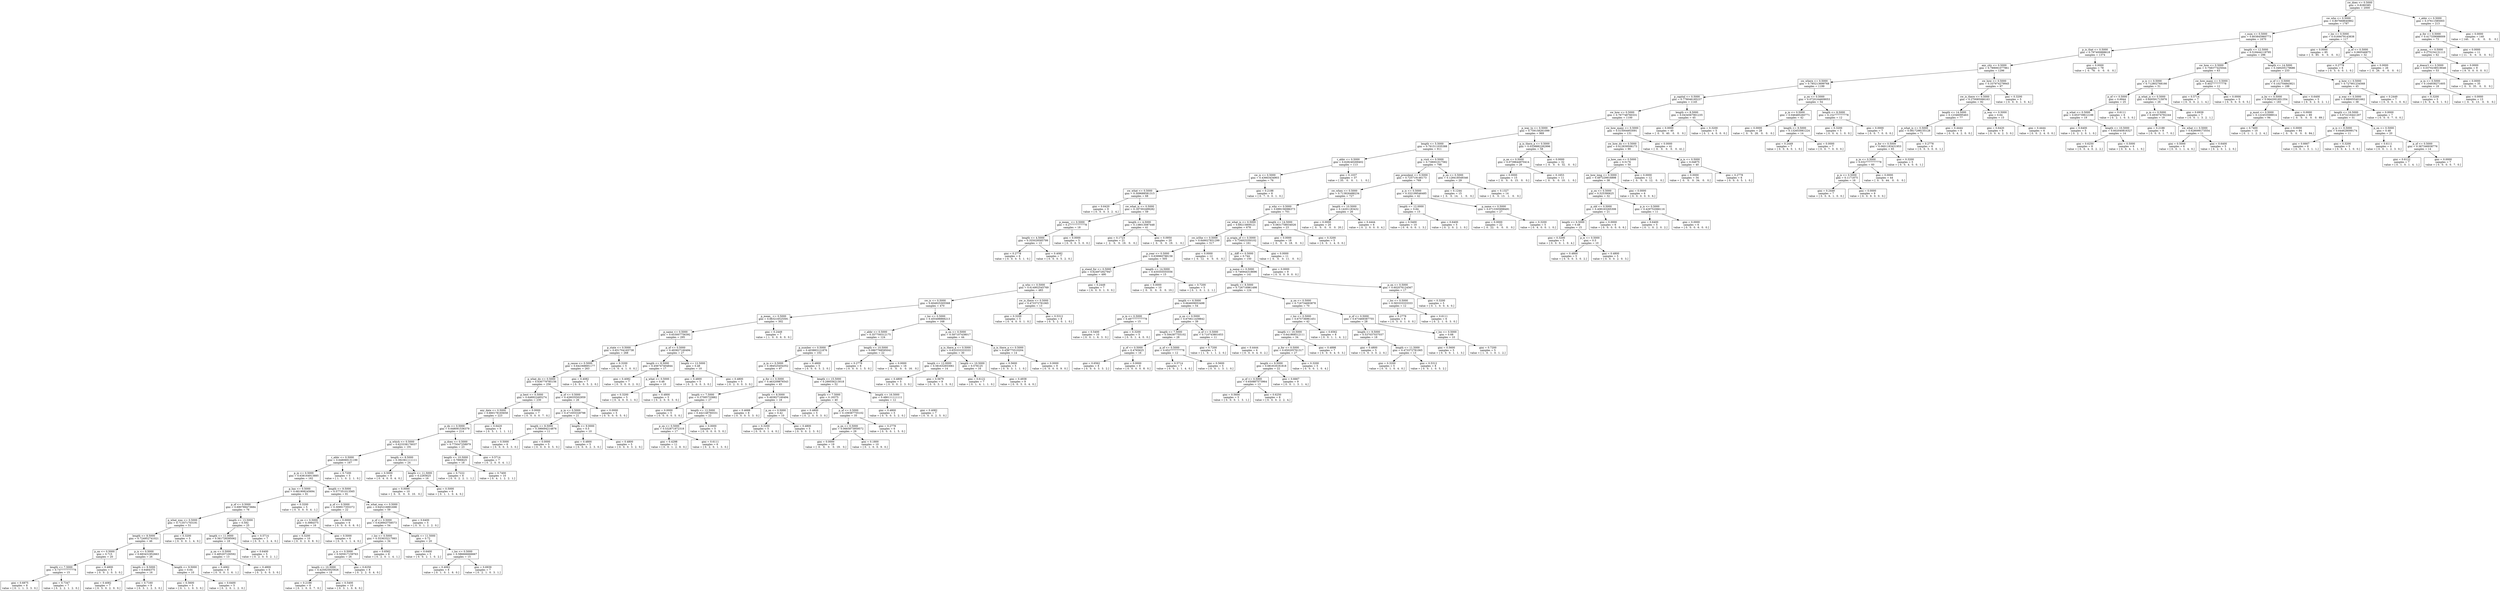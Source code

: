 digraph Tree {
0 [label="sw_does <= 0.5000\ngini = 0.8280385\nsamples = 2000", shape="box"] ;
1 [label="sw_who <= 0.5000\ngini = 0.807668640862\nsamples = 1787", shape="box"] ;
0 -> 1 ;
2 [label="r_num <= 0.5000\ngini = 0.803845960773\nsamples = 1670", shape="box"] ;
1 -> 2 ;
3 [label="p_is_that <= 0.5000\ngini = 0.797400888618\nsamples = 1374", shape="box"] ;
2 -> 3 ;
4 [label="any_city <= 0.5000\ngini = 0.789091077961\nsamples = 1296", shape="box"] ;
3 -> 4 ;
5 [label="sw_where <= 0.5000\ngini = 0.785213699768\nsamples = 1199", shape="box"] ;
4 -> 5 ;
6 [label="p_capital <= 0.5000\ngini = 0.778046185237\nsamples = 1145", shape="box"] ;
5 -> 6 ;
7 [label="sw_how <= 0.5000\ngini = 0.767748760331\nsamples = 1100", shape="box"] ;
6 -> 7 ;
8 [label="p_way_to <= 0.5000\ngini = 0.759158261099\nsamples = 969", shape="box"] ;
7 -> 8 ;
9 [label="length <= 5.5000\ngini = 0.761511035388\nsamples = 911", shape="box"] ;
8 -> 9 ;
10 [label="r_abbr <= 0.5000\ngini = 0.628240269402\nsamples = 113", shape="box"] ;
9 -> 10 ;
11 [label="sw_is <= 0.5000\ngini = 0.43663434903\nsamples = 76", shape="box"] ;
10 -> 11 ;
12 [label="sw_what <= 0.5000\ngini = 0.309688581315\nsamples = 68", shape="box"] ;
11 -> 12 ;
13 [label="gini = 0.6420\nsamples = 9\nvalue = [ 0.  0.  0.  3.  2.  4.]", shape="box"] ;
12 -> 13 ;
14 [label="sw_what_is <= 0.5000\ngini = 0.187302499282\nsamples = 59", shape="box"] ;
12 -> 14 ;
15 [label="p_mean_ <= 0.5000\ngini = 0.277777777778\nsamples = 18", shape="box"] ;
14 -> 15 ;
16 [label="length <= 4.5000\ngini = 0.355029585799\nsamples = 13", shape="box"] ;
15 -> 16 ;
17 [label="gini = 0.2778\nsamples = 6\nvalue = [ 0.  0.  0.  5.  1.  0.]", shape="box"] ;
16 -> 17 ;
18 [label="gini = 0.4082\nsamples = 7\nvalue = [ 0.  0.  0.  5.  2.  0.]", shape="box"] ;
16 -> 18 ;
19 [label="gini = 0.0000\nsamples = 5\nvalue = [ 0.  0.  0.  5.  0.  0.]", shape="box"] ;
15 -> 19 ;
20 [label="length <= 4.5000\ngini = 0.138013087448\nsamples = 41", shape="box"] ;
14 -> 20 ;
21 [label="gini = 0.1723\nsamples = 21\nvalue = [  2.   0.   0.  19.   0.   0.]", shape="box"] ;
20 -> 21 ;
22 [label="gini = 0.0950\nsamples = 20\nvalue = [  0.   0.   0.  19.   1.   0.]", shape="box"] ;
20 -> 22 ;
23 [label="gini = 0.2188\nsamples = 8\nvalue = [ 0.  7.  0.  0.  1.  0.]", shape="box"] ;
11 -> 23 ;
24 [label="gini = 0.1037\nsamples = 37\nvalue = [ 35.   0.   0.   1.   1.   0.]", shape="box"] ;
10 -> 24 ;
25 [label="p_visit <= 0.5000\ngini = 0.738001017582\nsamples = 798", shape="box"] ;
9 -> 25 ;
26 [label="any_president <= 0.5000\ngini = 0.725719146173\nsamples = 769", shape="box"] ;
25 -> 26 ;
27 [label="sw_when <= 0.5000\ngini = 0.713826488234\nsamples = 727", shape="box"] ;
26 -> 27 ;
28 [label="p_why <= 0.5000\ngini = 0.699156086373\nsamples = 701", shape="box"] ;
27 -> 28 ;
29 [label="sw_what_is <= 0.5000\ngini = 0.69215809121\nsamples = 678", shape="box"] ;
28 -> 29 ;
30 [label="sw_isShe <= 0.5000\ngini = 0.649027831299\nsamples = 517", shape="box"] ;
29 -> 30 ;
31 [label="p_year <= 0.5000\ngini = 0.639960788158\nsamples = 505", shape="box"] ;
30 -> 31 ;
32 [label="p_stand_for <= 0.5000\ngini = 0.624972927947\nsamples = 490", shape="box"] ;
31 -> 32 ;
33 [label="p_who <= 0.5000\ngini = 0.614902545769\nsamples = 483", shape="box"] ;
32 -> 33 ;
34 [label="sw_is <= 0.5000\ngini = 0.604925305568\nsamples = 470", shape="box"] ;
33 -> 34 ;
35 [label="p_mean_ <= 0.5000\ngini = 0.663216525591\nsamples = 302", shape="box"] ;
34 -> 35 ;
36 [label="p_name <= 0.5000\ngini = 0.653007756392\nsamples = 295", shape="box"] ;
35 -> 36 ;
37 [label="p_state <= 0.5000\ngini = 0.651704165738\nsamples = 268", shape="box"] ;
36 -> 37 ;
38 [label="p_cause <= 0.5000\ngini = 0.642368691177\nsamples = 263", shape="box"] ;
37 -> 38 ;
39 [label="p_what_do <= 0.5000\ngini = 0.636779785156\nsamples = 256", shape="box"] ;
38 -> 39 ;
40 [label="p_best <= 0.5000\ngini = 0.648922495274\nsamples = 230", shape="box"] ;
39 -> 40 ;
41 [label="any_date <= 0.5000\ngini = 0.660178165658\nsamples = 223", shape="box"] ;
40 -> 41 ;
42 [label="p_do <= 0.5000\ngini = 0.648091536379\nsamples = 214", shape="box"] ;
41 -> 42 ;
43 [label="p_which <= 0.5000\ngini = 0.623338176037\nsamples = 191", shape="box"] ;
42 -> 43 ;
44 [label="r_abbr <= 0.5000\ngini = 0.648069131199\nsamples = 167", shape="box"] ;
43 -> 44 ;
45 [label="p_in <= 0.5000\ngini = 0.638164913885\nsamples = 162", shape="box"] ;
44 -> 45 ;
46 [label="p_has <= 0.5000\ngini = 0.681908245694\nsamples = 81", shape="box"] ;
45 -> 46 ;
47 [label="p_of <= 0.5000\ngini = 0.690789473684\nsamples = 76", shape="box"] ;
46 -> 47 ;
48 [label="p_what_was <= 0.5000\ngini = 0.713571703191\nsamples = 51", shape="box"] ;
47 -> 48 ;
49 [label="length <= 8.5000\ngini = 0.724952741021\nsamples = 46", shape="box"] ;
48 -> 49 ;
50 [label="p_on <= 0.5000\ngini = 0.715\nsamples = 20", shape="box"] ;
49 -> 50 ;
51 [label="length <= 7.5000\ngini = 0.737777777778\nsamples = 15", shape="box"] ;
50 -> 51 ;
52 [label="gini = 0.6875\nsamples = 8\nvalue = [ 0.  1.  1.  3.  3.  0.]", shape="box"] ;
51 -> 52 ;
53 [label="gini = 0.7347\nsamples = 7\nvalue = [ 0.  2.  2.  1.  2.  0.]", shape="box"] ;
51 -> 53 ;
54 [label="gini = 0.4800\nsamples = 5\nvalue = [ 0.  0.  2.  0.  3.  0.]", shape="box"] ;
50 -> 54 ;
55 [label="p_is <= 0.5000\ngini = 0.683431952663\nsamples = 26", shape="box"] ;
49 -> 55 ;
56 [label="length <= 9.5000\ngini = 0.6484375\nsamples = 16", shape="box"] ;
55 -> 56 ;
57 [label="gini = 0.4082\nsamples = 7\nvalue = [ 0.  5.  0.  2.  0.  0.]", shape="box"] ;
56 -> 57 ;
58 [label="gini = 0.7160\nsamples = 9\nvalue = [ 0.  3.  1.  2.  3.  0.]", shape="box"] ;
56 -> 58 ;
59 [label="length <= 9.5000\ngini = 0.64\nsamples = 10", shape="box"] ;
55 -> 59 ;
60 [label="gini = 0.5600\nsamples = 5\nvalue = [ 0.  1.  1.  0.  3.  0.]", shape="box"] ;
59 -> 60 ;
61 [label="gini = 0.6400\nsamples = 5\nvalue = [ 0.  2.  0.  1.  2.  0.]", shape="box"] ;
59 -> 61 ;
62 [label="gini = 0.3200\nsamples = 5\nvalue = [ 0.  0.  0.  1.  4.  0.]", shape="box"] ;
48 -> 62 ;
63 [label="length <= 13.5000\ngini = 0.592\nsamples = 25", shape="box"] ;
47 -> 63 ;
64 [label="length <= 11.0000\ngini = 0.561728395062\nsamples = 18", shape="box"] ;
63 -> 64 ;
65 [label="p_on <= 0.5000\ngini = 0.485207100592\nsamples = 13", shape="box"] ;
64 -> 65 ;
66 [label="gini = 0.4062\nsamples = 8\nvalue = [ 0.  0.  0.  1.  6.  1.]", shape="box"] ;
65 -> 66 ;
67 [label="gini = 0.4800\nsamples = 5\nvalue = [ 0.  2.  0.  0.  3.  0.]", shape="box"] ;
65 -> 67 ;
68 [label="gini = 0.6400\nsamples = 5\nvalue = [ 0.  2.  0.  0.  2.  1.]", shape="box"] ;
64 -> 68 ;
69 [label="gini = 0.5714\nsamples = 7\nvalue = [ 0.  0.  1.  2.  4.  0.]", shape="box"] ;
63 -> 69 ;
70 [label="gini = 0.3200\nsamples = 5\nvalue = [ 0.  0.  0.  0.  4.  1.]", shape="box"] ;
46 -> 70 ;
71 [label="length <= 9.5000\ngini = 0.577351013565\nsamples = 81", shape="box"] ;
45 -> 71 ;
72 [label="p_of <= 0.5000\ngini = 0.309917355372\nsamples = 22", shape="box"] ;
71 -> 72 ;
73 [label="p_on <= 0.5000\ngini = 0.3984375\nsamples = 16", shape="box"] ;
72 -> 73 ;
74 [label="gini = 0.3200\nsamples = 10\nvalue = [ 0.  0.  2.  0.  8.  0.]", shape="box"] ;
73 -> 74 ;
75 [label="gini = 0.5000\nsamples = 6\nvalue = [ 0.  0.  1.  1.  4.  0.]", shape="box"] ;
73 -> 75 ;
76 [label="gini = 0.0000\nsamples = 6\nvalue = [ 0.  0.  0.  0.  6.  0.]", shape="box"] ;
72 -> 76 ;
77 [label="sw_what_was <= 0.5000\ngini = 0.645216891698\nsamples = 59", shape="box"] ;
71 -> 77 ;
78 [label="p_of <= 0.5000\ngini = 0.628943758573\nsamples = 54", shape="box"] ;
77 -> 78 ;
79 [label="r_loc <= 0.5000\ngini = 0.553633217993\nsamples = 34", shape="box"] ;
78 -> 79 ;
80 [label="p_is <= 0.5000\ngini = 0.505917159763\nsamples = 26", shape="box"] ;
79 -> 80 ;
81 [label="length <= 10.5000\ngini = 0.425925925926\nsamples = 18", shape="box"] ;
80 -> 81 ;
82 [label="gini = 0.2188\nsamples = 8\nvalue = [ 0.  1.  0.  0.  7.  0.]", shape="box"] ;
81 -> 82 ;
83 [label="gini = 0.5400\nsamples = 10\nvalue = [ 0.  3.  1.  0.  6.  0.]", shape="box"] ;
81 -> 83 ;
84 [label="gini = 0.6250\nsamples = 8\nvalue = [ 0.  2.  2.  0.  4.  0.]", shape="box"] ;
80 -> 84 ;
85 [label="gini = 0.6562\nsamples = 8\nvalue = [ 0.  2.  0.  1.  4.  1.]", shape="box"] ;
79 -> 85 ;
86 [label="length <= 11.5000\ngini = 0.72\nsamples = 20", shape="box"] ;
78 -> 86 ;
87 [label="gini = 0.6400\nsamples = 5\nvalue = [ 0.  0.  2.  1.  0.  2.]", shape="box"] ;
86 -> 87 ;
88 [label="r_loc <= 0.5000\ngini = 0.586666666667\nsamples = 15", shape="box"] ;
86 -> 88 ;
89 [label="gini = 0.4062\nsamples = 8\nvalue = [ 0.  1.  0.  1.  6.  0.]", shape="box"] ;
88 -> 89 ;
90 [label="gini = 0.6939\nsamples = 7\nvalue = [ 0.  2.  1.  0.  3.  1.]", shape="box"] ;
88 -> 90 ;
91 [label="gini = 0.6400\nsamples = 5\nvalue = [ 0.  0.  1.  2.  2.  0.]", shape="box"] ;
77 -> 91 ;
92 [label="gini = 0.7200\nsamples = 5\nvalue = [ 1.  1.  0.  2.  1.  0.]", shape="box"] ;
44 -> 92 ;
93 [label="length <= 8.5000\ngini = 0.392361111111\nsamples = 24", shape="box"] ;
43 -> 93 ;
94 [label="gini = 0.5000\nsamples = 8\nvalue = [ 0.  4.  0.  0.  4.  0.]", shape="box"] ;
93 -> 94 ;
95 [label="length <= 11.5000\ngini = 0.2265625\nsamples = 16", shape="box"] ;
93 -> 95 ;
96 [label="gini = 0.0000\nsamples = 10\nvalue = [  0.   0.   0.   0.  10.   0.]", shape="box"] ;
95 -> 96 ;
97 [label="gini = 0.5000\nsamples = 6\nvalue = [ 0.  1.  1.  0.  4.  0.]", shape="box"] ;
95 -> 97 ;
98 [label="p_does <= 0.5000\ngini = 0.775047258979\nsamples = 23", shape="box"] ;
42 -> 98 ;
99 [label="length <= 10.5000\ngini = 0.7890625\nsamples = 16", shape="box"] ;
98 -> 99 ;
100 [label="gini = 0.7222\nsamples = 6\nvalue = [ 0.  0.  2.  2.  1.  1.]", shape="box"] ;
99 -> 100 ;
101 [label="gini = 0.7400\nsamples = 10\nvalue = [ 0.  4.  1.  2.  2.  1.]", shape="box"] ;
99 -> 101 ;
102 [label="gini = 0.5714\nsamples = 7\nvalue = [ 0.  2.  0.  0.  4.  1.]", shape="box"] ;
98 -> 102 ;
103 [label="gini = 0.6420\nsamples = 9\nvalue = [ 0.  5.  1.  1.  1.  1.]", shape="box"] ;
41 -> 103 ;
104 [label="gini = 0.0000\nsamples = 7\nvalue = [ 0.  0.  0.  0.  7.  0.]", shape="box"] ;
40 -> 104 ;
105 [label="p_of <= 0.5000\ngini = 0.426035502959\nsamples = 26", shape="box"] ;
39 -> 105 ;
106 [label="p_in <= 0.5000\ngini = 0.471655328798\nsamples = 21", shape="box"] ;
105 -> 106 ;
107 [label="length <= 8.5000\ngini = 0.396694214876\nsamples = 11", shape="box"] ;
106 -> 107 ;
108 [label="gini = 0.5000\nsamples = 6\nvalue = [ 0.  0.  0.  3.  3.  0.]", shape="box"] ;
107 -> 108 ;
109 [label="gini = 0.0000\nsamples = 5\nvalue = [ 0.  0.  0.  0.  5.  0.]", shape="box"] ;
107 -> 109 ;
110 [label="length <= 9.0000\ngini = 0.5\nsamples = 10", shape="box"] ;
106 -> 110 ;
111 [label="gini = 0.4800\nsamples = 5\nvalue = [ 0.  0.  0.  2.  3.  0.]", shape="box"] ;
110 -> 111 ;
112 [label="gini = 0.4800\nsamples = 5\nvalue = [ 0.  0.  0.  3.  2.  0.]", shape="box"] ;
110 -> 112 ;
113 [label="gini = 0.0000\nsamples = 5\nvalue = [ 0.  0.  0.  0.  5.  0.]", shape="box"] ;
105 -> 113 ;
114 [label="gini = 0.4082\nsamples = 7\nvalue = [ 0.  0.  0.  5.  2.  0.]", shape="box"] ;
38 -> 114 ;
115 [label="gini = 0.3200\nsamples = 5\nvalue = [ 0.  0.  4.  1.  0.  0.]", shape="box"] ;
37 -> 115 ;
116 [label="p_of <= 0.5000\ngini = 0.493827160494\nsamples = 27", shape="box"] ;
36 -> 116 ;
117 [label="length <= 8.5000\ngini = 0.456747404844\nsamples = 17", shape="box"] ;
116 -> 117 ;
118 [label="gini = 0.4082\nsamples = 7\nvalue = [ 0.  5.  0.  0.  2.  0.]", shape="box"] ;
117 -> 118 ;
119 [label="p_what <= 0.5000\ngini = 0.48\nsamples = 10", shape="box"] ;
117 -> 119 ;
120 [label="gini = 0.3200\nsamples = 5\nvalue = [ 0.  4.  0.  0.  1.  0.]", shape="box"] ;
119 -> 120 ;
121 [label="gini = 0.4800\nsamples = 5\nvalue = [ 0.  2.  0.  0.  3.  0.]", shape="box"] ;
119 -> 121 ;
122 [label="length <= 12.5000\ngini = 0.48\nsamples = 10", shape="box"] ;
116 -> 122 ;
123 [label="gini = 0.4800\nsamples = 5\nvalue = [ 0.  2.  0.  0.  3.  0.]", shape="box"] ;
122 -> 123 ;
124 [label="gini = 0.4800\nsamples = 5\nvalue = [ 0.  2.  0.  0.  3.  0.]", shape="box"] ;
122 -> 124 ;
125 [label="gini = 0.2449\nsamples = 7\nvalue = [ 1.  0.  0.  6.  0.  0.]", shape="box"] ;
35 -> 125 ;
126 [label="r_loc <= 0.5000\ngini = 0.455498866213\nsamples = 168", shape="box"] ;
34 -> 126 ;
127 [label="r_abbr <= 0.5000\ngini = 0.357700312175\nsamples = 124", shape="box"] ;
126 -> 127 ;
128 [label="p_number <= 0.5000\ngini = 0.403883121876\nsamples = 102", shape="box"] ;
127 -> 128 ;
129 [label="p_in <= 0.5000\ngini = 0.384525454352\nsamples = 97", shape="box"] ;
128 -> 129 ;
130 [label="p_for <= 0.5000\ngini = 0.463209876543\nsamples = 45", shape="box"] ;
129 -> 130 ;
131 [label="length <= 7.5000\ngini = 0.37585733882\nsamples = 27", shape="box"] ;
130 -> 131 ;
132 [label="gini = 0.0000\nsamples = 5\nvalue = [ 0.  0.  0.  0.  5.  0.]", shape="box"] ;
131 -> 132 ;
133 [label="length <= 12.5000\ngini = 0.442148760331\nsamples = 22", shape="box"] ;
131 -> 133 ;
134 [label="p_on <= 0.5000\ngini = 0.532871972318\nsamples = 17", shape="box"] ;
133 -> 134 ;
135 [label="gini = 0.4298\nsamples = 11\nvalue = [ 0.  0.  1.  2.  8.  0.]", shape="box"] ;
134 -> 135 ;
136 [label="gini = 0.6111\nsamples = 6\nvalue = [ 0.  2.  0.  1.  3.  0.]", shape="box"] ;
134 -> 136 ;
137 [label="gini = 0.0000\nsamples = 5\nvalue = [ 0.  0.  0.  0.  5.  0.]", shape="box"] ;
133 -> 137 ;
138 [label="length <= 8.5000\ngini = 0.493827160494\nsamples = 18", shape="box"] ;
130 -> 138 ;
139 [label="gini = 0.4688\nsamples = 8\nvalue = [ 0.  0.  0.  5.  3.  0.]", shape="box"] ;
138 -> 139 ;
140 [label="p_on <= 0.5000\ngini = 0.42\nsamples = 10", shape="box"] ;
138 -> 140 ;
141 [label="gini = 0.3200\nsamples = 5\nvalue = [ 0.  0.  0.  1.  4.  0.]", shape="box"] ;
140 -> 141 ;
142 [label="gini = 0.4800\nsamples = 5\nvalue = [ 0.  0.  0.  2.  3.  0.]", shape="box"] ;
140 -> 142 ;
143 [label="length <= 15.5000\ngini = 0.299556213018\nsamples = 52", shape="box"] ;
129 -> 143 ;
144 [label="length <= 7.5000\ngini = 0.18375\nsamples = 40", shape="box"] ;
143 -> 144 ;
145 [label="gini = 0.4800\nsamples = 5\nvalue = [ 0.  2.  0.  0.  3.  0.]", shape="box"] ;
144 -> 145 ;
146 [label="p_of <= 0.5000\ngini = 0.109387755102\nsamples = 35", shape="box"] ;
144 -> 146 ;
147 [label="p_on <= 0.5000\ngini = 0.0665873959572\nsamples = 29", shape="box"] ;
146 -> 147 ;
148 [label="gini = 0.0000\nsamples = 19\nvalue = [  0.   0.   0.   0.  19.   0.]", shape="box"] ;
147 -> 148 ;
149 [label="gini = 0.1800\nsamples = 10\nvalue = [ 0.  1.  0.  0.  9.  0.]", shape="box"] ;
147 -> 149 ;
150 [label="gini = 0.2778\nsamples = 6\nvalue = [ 0.  0.  0.  1.  5.  0.]", shape="box"] ;
146 -> 150 ;
151 [label="length <= 16.5000\ngini = 0.486111111111\nsamples = 12", shape="box"] ;
143 -> 151 ;
152 [label="gini = 0.4800\nsamples = 5\nvalue = [ 0.  0.  0.  3.  2.  0.]", shape="box"] ;
151 -> 152 ;
153 [label="gini = 0.4082\nsamples = 7\nvalue = [ 0.  0.  0.  2.  5.  0.]", shape="box"] ;
151 -> 153 ;
154 [label="gini = 0.4800\nsamples = 5\nvalue = [ 0.  0.  0.  3.  2.  0.]", shape="box"] ;
128 -> 154 ;
155 [label="length <= 10.5000\ngini = 0.0867768595041\nsamples = 22", shape="box"] ;
127 -> 155 ;
156 [label="gini = 0.2778\nsamples = 6\nvalue = [ 0.  0.  0.  1.  5.  0.]", shape="box"] ;
155 -> 156 ;
157 [label="gini = 0.0000\nsamples = 16\nvalue = [  0.   0.   0.   0.  16.   0.]", shape="box"] ;
155 -> 157 ;
158 [label="p_on <= 0.5000\ngini = 0.597107438017\nsamples = 44", shape="box"] ;
126 -> 158 ;
159 [label="p_is_there_a <= 0.5000\ngini = 0.633333333333\nsamples = 30", shape="box"] ;
158 -> 159 ;
160 [label="length <= 12.0000\ngini = 0.581632653061\nsamples = 14", shape="box"] ;
159 -> 160 ;
161 [label="gini = 0.4800\nsamples = 5\nvalue = [ 0.  0.  0.  2.  3.  0.]", shape="box"] ;
160 -> 161 ;
162 [label="gini = 0.5679\nsamples = 9\nvalue = [ 0.  0.  3.  1.  5.  0.]", shape="box"] ;
160 -> 162 ;
163 [label="length <= 10.5000\ngini = 0.578125\nsamples = 16", shape="box"] ;
159 -> 163 ;
164 [label="gini = 0.6122\nsamples = 7\nvalue = [ 0.  1.  4.  1.  1.  0.]", shape="box"] ;
163 -> 164 ;
165 [label="gini = 0.4938\nsamples = 9\nvalue = [ 0.  0.  5.  0.  4.  0.]", shape="box"] ;
163 -> 165 ;
166 [label="p_is_there_a <= 0.5000\ngini = 0.438775510204\nsamples = 14", shape="box"] ;
158 -> 166 ;
167 [label="gini = 0.5600\nsamples = 5\nvalue = [ 0.  0.  3.  1.  1.  0.]", shape="box"] ;
166 -> 167 ;
168 [label="gini = 0.0000\nsamples = 9\nvalue = [ 0.  0.  0.  0.  9.  0.]", shape="box"] ;
166 -> 168 ;
169 [label="sw_is_there <= 0.5000\ngini = 0.473372781065\nsamples = 13", shape="box"] ;
33 -> 169 ;
170 [label="gini = 0.3200\nsamples = 5\nvalue = [ 0.  4.  0.  0.  1.  0.]", shape="box"] ;
169 -> 170 ;
171 [label="gini = 0.5312\nsamples = 8\nvalue = [ 0.  5.  2.  0.  1.  0.]", shape="box"] ;
169 -> 171 ;
172 [label="gini = 0.2449\nsamples = 7\nvalue = [ 6.  0.  0.  1.  0.  0.]", shape="box"] ;
32 -> 172 ;
173 [label="length <= 14.5000\ngini = 0.435555555556\nsamples = 15", shape="box"] ;
31 -> 173 ;
174 [label="gini = 0.0000\nsamples = 10\nvalue = [  0.   0.   0.   0.   0.  10.]", shape="box"] ;
173 -> 174 ;
175 [label="gini = 0.7200\nsamples = 5\nvalue = [ 0.  1.  0.  1.  2.  1.]", shape="box"] ;
173 -> 175 ;
176 [label="gini = 0.0000\nsamples = 12\nvalue = [  0.  12.   0.   0.   0.   0.]", shape="box"] ;
30 -> 176 ;
177 [label="p_origin_of <= 0.5000\ngini = 0.734925350102\nsamples = 161", shape="box"] ;
29 -> 177 ;
178 [label="p__diff <= 0.5000\ngini = 0.744\nsamples = 150", shape="box"] ;
177 -> 178 ;
179 [label="p_name <= 0.5000\ngini = 0.746944318696\nsamples = 141", shape="box"] ;
178 -> 179 ;
180 [label="length <= 8.5000\ngini = 0.726716961498\nsamples = 124", shape="box"] ;
179 -> 180 ;
181 [label="length <= 6.5000\ngini = 0.664609053498\nsamples = 54", shape="box"] ;
180 -> 181 ;
182 [label="p_in <= 0.5000\ngini = 0.497777777778\nsamples = 15", shape="box"] ;
181 -> 182 ;
183 [label="gini = 0.5400\nsamples = 10\nvalue = [ 0.  0.  1.  6.  3.  0.]", shape="box"] ;
182 -> 183 ;
184 [label="gini = 0.3200\nsamples = 5\nvalue = [ 0.  0.  1.  4.  0.  0.]", shape="box"] ;
182 -> 184 ;
185 [label="p_on <= 0.5000\ngini = 0.670611439842\nsamples = 39", shape="box"] ;
181 -> 185 ;
186 [label="length <= 7.5000\ngini = 0.594387755102\nsamples = 28", shape="box"] ;
185 -> 186 ;
187 [label="p_of <= 0.5000\ngini = 0.4765625\nsamples = 16", shape="box"] ;
186 -> 187 ;
188 [label="gini = 0.6562\nsamples = 8\nvalue = [ 0.  0.  0.  3.  3.  2.]", shape="box"] ;
187 -> 188 ;
189 [label="gini = 0.0000\nsamples = 8\nvalue = [ 0.  0.  0.  0.  8.  0.]", shape="box"] ;
187 -> 189 ;
190 [label="p_of <= 0.5000\ngini = 0.652777777778\nsamples = 12", shape="box"] ;
186 -> 190 ;
191 [label="gini = 0.5714\nsamples = 7\nvalue = [ 0.  0.  2.  1.  4.  0.]", shape="box"] ;
190 -> 191 ;
192 [label="gini = 0.5600\nsamples = 5\nvalue = [ 0.  0.  1.  3.  1.  0.]", shape="box"] ;
190 -> 192 ;
193 [label="p_of <= 0.5000\ngini = 0.710743801653\nsamples = 11", shape="box"] ;
185 -> 193 ;
194 [label="gini = 0.7200\nsamples = 5\nvalue = [ 1.  0.  1.  1.  2.  0.]", shape="box"] ;
193 -> 194 ;
195 [label="gini = 0.4444\nsamples = 6\nvalue = [ 0.  0.  0.  4.  0.  2.]", shape="box"] ;
193 -> 195 ;
196 [label="p_on <= 0.5000\ngini = 0.716734693878\nsamples = 70", shape="box"] ;
180 -> 196 ;
197 [label="r_loc <= 0.5000\ngini = 0.675736961451\nsamples = 42", shape="box"] ;
196 -> 197 ;
198 [label="length <= 10.5000\ngini = 0.641868512111\nsamples = 34", shape="box"] ;
197 -> 198 ;
199 [label="p_for <= 0.5000\ngini = 0.650205761317\nsamples = 27", shape="box"] ;
198 -> 199 ;
200 [label="length <= 9.5000\ngini = 0.681818181818\nsamples = 22", shape="box"] ;
199 -> 200 ;
201 [label="p_of <= 0.5000\ngini = 0.650887573964\nsamples = 13", shape="box"] ;
200 -> 201 ;
202 [label="gini = 0.5600\nsamples = 5\nvalue = [ 0.  0.  0.  1.  3.  1.]", shape="box"] ;
201 -> 202 ;
203 [label="gini = 0.6250\nsamples = 8\nvalue = [ 0.  0.  0.  2.  2.  4.]", shape="box"] ;
201 -> 203 ;
204 [label="gini = 0.6667\nsamples = 9\nvalue = [ 0.  0.  1.  3.  1.  4.]", shape="box"] ;
200 -> 204 ;
205 [label="gini = 0.3200\nsamples = 5\nvalue = [ 0.  0.  0.  1.  0.  4.]", shape="box"] ;
199 -> 205 ;
206 [label="gini = 0.4898\nsamples = 7\nvalue = [ 0.  0.  0.  4.  0.  3.]", shape="box"] ;
198 -> 206 ;
207 [label="gini = 0.6562\nsamples = 8\nvalue = [ 0.  0.  1.  1.  4.  2.]", shape="box"] ;
197 -> 207 ;
208 [label="p_of <= 0.5000\ngini = 0.673469387755\nsamples = 28", shape="box"] ;
196 -> 208 ;
209 [label="length <= 9.5000\ngini = 0.537037037037\nsamples = 18", shape="box"] ;
208 -> 209 ;
210 [label="gini = 0.4800\nsamples = 5\nvalue = [ 0.  0.  3.  0.  2.  0.]", shape="box"] ;
209 -> 210 ;
211 [label="length <= 11.5000\ngini = 0.473372781065\nsamples = 13", shape="box"] ;
209 -> 211 ;
212 [label="gini = 0.3200\nsamples = 5\nvalue = [ 0.  0.  1.  0.  4.  0.]", shape="box"] ;
211 -> 212 ;
213 [label="gini = 0.5312\nsamples = 8\nvalue = [ 0.  0.  1.  0.  5.  2.]", shape="box"] ;
211 -> 213 ;
214 [label="r_loc <= 0.5000\ngini = 0.68\nsamples = 10", shape="box"] ;
208 -> 214 ;
215 [label="gini = 0.5600\nsamples = 5\nvalue = [ 0.  0.  0.  1.  1.  3.]", shape="box"] ;
214 -> 215 ;
216 [label="gini = 0.7200\nsamples = 5\nvalue = [ 1.  0.  1.  0.  1.  2.]", shape="box"] ;
214 -> 216 ;
217 [label="p_on <= 0.5000\ngini = 0.602076124567\nsamples = 17", shape="box"] ;
179 -> 217 ;
218 [label="r_loc <= 0.5000\ngini = 0.583333333333\nsamples = 12", shape="box"] ;
217 -> 218 ;
219 [label="gini = 0.2778\nsamples = 6\nvalue = [ 0.  5.  0.  1.  0.  0.]", shape="box"] ;
218 -> 219 ;
220 [label="gini = 0.6111\nsamples = 6\nvalue = [ 0.  2.  1.  0.  3.  0.]", shape="box"] ;
218 -> 220 ;
221 [label="gini = 0.3200\nsamples = 5\nvalue = [ 0.  1.  0.  0.  4.  0.]", shape="box"] ;
217 -> 221 ;
222 [label="gini = 0.0000\nsamples = 9\nvalue = [ 0.  0.  0.  9.  0.  0.]", shape="box"] ;
178 -> 222 ;
223 [label="gini = 0.0000\nsamples = 11\nvalue = [  0.   0.   0.  11.   0.   0.]", shape="box"] ;
177 -> 223 ;
224 [label="length <= 14.5000\ngini = 0.0831758034026\nsamples = 23", shape="box"] ;
28 -> 224 ;
225 [label="gini = 0.0000\nsamples = 18\nvalue = [  0.   0.   0.  18.   0.   0.]", shape="box"] ;
224 -> 225 ;
226 [label="gini = 0.3200\nsamples = 5\nvalue = [ 0.  0.  1.  4.  0.  0.]", shape="box"] ;
224 -> 226 ;
227 [label="length <= 10.5000\ngini = 0.14201183432\nsamples = 26", shape="box"] ;
27 -> 227 ;
228 [label="gini = 0.0000\nsamples = 20\nvalue = [  0.   0.   0.   0.   0.  20.]", shape="box"] ;
227 -> 228 ;
229 [label="gini = 0.4444\nsamples = 6\nvalue = [ 0.  2.  0.  0.  0.  4.]", shape="box"] ;
227 -> 229 ;
230 [label="p_is <= 0.5000\ngini = 0.332199546485\nsamples = 42", shape="box"] ;
26 -> 230 ;
231 [label="length <= 12.0000\ngini = 0.64\nsamples = 15", shape="box"] ;
230 -> 231 ;
232 [label="gini = 0.5400\nsamples = 10\nvalue = [ 0.  6.  0.  0.  1.  3.]", shape="box"] ;
231 -> 232 ;
233 [label="gini = 0.6400\nsamples = 5\nvalue = [ 0.  2.  0.  2.  1.  0.]", shape="box"] ;
231 -> 233 ;
234 [label="p_name <= 0.5000\ngini = 0.0713305898491\nsamples = 27", shape="box"] ;
230 -> 234 ;
235 [label="gini = 0.0000\nsamples = 22\nvalue = [  0.  22.   0.   0.   0.   0.]", shape="box"] ;
234 -> 235 ;
236 [label="gini = 0.3200\nsamples = 5\nvalue = [ 0.  4.  0.  0.  1.  0.]", shape="box"] ;
234 -> 236 ;
237 [label="p_on <= 0.5000\ngini = 0.128418549346\nsamples = 29", shape="box"] ;
25 -> 237 ;
238 [label="gini = 0.1244\nsamples = 15\nvalue = [  0.   0.  14.   1.   0.   0.]", shape="box"] ;
237 -> 238 ;
239 [label="gini = 0.1327\nsamples = 14\nvalue = [  0.   0.  13.   1.   0.   0.]", shape="box"] ;
237 -> 239 ;
240 [label="p_is_there_a <= 0.5000\ngini = 0.0338882282996\nsamples = 58", shape="box"] ;
8 -> 240 ;
241 [label="p_on <= 0.5000\ngini = 0.0739644970414\nsamples = 26", shape="box"] ;
240 -> 241 ;
242 [label="gini = 0.0000\nsamples = 15\nvalue = [  0.   0.   0.  15.   0.   0.]", shape="box"] ;
241 -> 242 ;
243 [label="gini = 0.1653\nsamples = 11\nvalue = [  0.   0.   0.  10.   1.   0.]", shape="box"] ;
241 -> 243 ;
244 [label="gini = 0.0000\nsamples = 32\nvalue = [  0.   0.   0.  32.   0.   0.]", shape="box"] ;
240 -> 244 ;
245 [label="sw_how_many <= 0.5000\ngini = 0.515004953091\nsamples = 131", shape="box"] ;
7 -> 245 ;
246 [label="sw_how_do <= 0.5000\ngini = 0.412839506173\nsamples = 90", shape="box"] ;
245 -> 246 ;
247 [label="p_how_can <= 0.5000\ngini = 0.5176\nsamples = 50", shape="box"] ;
246 -> 247 ;
248 [label="sw_how_long <= 0.5000\ngini = 0.497229916898\nsamples = 38", shape="box"] ;
247 -> 248 ;
249 [label="p_on <= 0.5000\ngini = 0.525390625\nsamples = 32", shape="box"] ;
248 -> 249 ;
250 [label="p_old <= 0.5000\ngini = 0.408163265306\nsamples = 21", shape="box"] ;
249 -> 250 ;
251 [label="length <= 6.5000\ngini = 0.48\nsamples = 15", shape="box"] ;
250 -> 251 ;
252 [label="gini = 0.3200\nsamples = 5\nvalue = [ 0.  0.  0.  1.  0.  4.]", shape="box"] ;
251 -> 252 ;
253 [label="p_is <= 0.5000\ngini = 0.5\nsamples = 10", shape="box"] ;
251 -> 253 ;
254 [label="gini = 0.4800\nsamples = 5\nvalue = [ 0.  0.  0.  3.  0.  2.]", shape="box"] ;
253 -> 254 ;
255 [label="gini = 0.4800\nsamples = 5\nvalue = [ 0.  0.  0.  2.  0.  3.]", shape="box"] ;
253 -> 255 ;
256 [label="gini = 0.0000\nsamples = 6\nvalue = [ 0.  0.  0.  0.  0.  6.]", shape="box"] ;
250 -> 256 ;
257 [label="p_is <= 0.5000\ngini = 0.429752066116\nsamples = 11", shape="box"] ;
249 -> 257 ;
258 [label="gini = 0.6400\nsamples = 5\nvalue = [ 0.  1.  0.  2.  0.  2.]", shape="box"] ;
257 -> 258 ;
259 [label="gini = 0.0000\nsamples = 6\nvalue = [ 0.  0.  0.  6.  0.  0.]", shape="box"] ;
257 -> 259 ;
260 [label="gini = 0.0000\nsamples = 6\nvalue = [ 0.  0.  0.  0.  0.  6.]", shape="box"] ;
248 -> 260 ;
261 [label="gini = 0.0000\nsamples = 12\nvalue = [  0.   0.   0.  12.   0.   0.]", shape="box"] ;
247 -> 261 ;
262 [label="p_is <= 0.5000\ngini = 0.04875\nsamples = 40", shape="box"] ;
246 -> 262 ;
263 [label="gini = 0.0000\nsamples = 34\nvalue = [  0.   0.   0.  34.   0.   0.]", shape="box"] ;
262 -> 263 ;
264 [label="gini = 0.2778\nsamples = 6\nvalue = [ 0.  0.  0.  5.  1.  0.]", shape="box"] ;
262 -> 264 ;
265 [label="gini = 0.0000\nsamples = 41\nvalue = [  0.   0.   0.   0.   0.  41.]", shape="box"] ;
245 -> 265 ;
266 [label="length <= 8.5000\ngini = 0.0434567901235\nsamples = 45", shape="box"] ;
6 -> 266 ;
267 [label="gini = 0.0000\nsamples = 40\nvalue = [  0.   0.  40.   0.   0.   0.]", shape="box"] ;
266 -> 267 ;
268 [label="gini = 0.3200\nsamples = 5\nvalue = [ 0.  1.  4.  0.  0.  0.]", shape="box"] ;
266 -> 268 ;
269 [label="p_on <= 0.5000\ngini = 0.0720164609053\nsamples = 54", shape="box"] ;
5 -> 269 ;
270 [label="p_in <= 0.5000\ngini = 0.046485260771\nsamples = 42", shape="box"] ;
269 -> 270 ;
271 [label="gini = 0.0000\nsamples = 28\nvalue = [  0.   0.  28.   0.   0.   0.]", shape="box"] ;
270 -> 271 ;
272 [label="length <= 9.5000\ngini = 0.132653061224\nsamples = 14", shape="box"] ;
270 -> 272 ;
273 [label="gini = 0.2449\nsamples = 7\nvalue = [ 0.  0.  6.  0.  1.  0.]", shape="box"] ;
272 -> 273 ;
274 [label="gini = 0.0000\nsamples = 7\nvalue = [ 0.  0.  7.  0.  0.  0.]", shape="box"] ;
272 -> 274 ;
275 [label="length <= 8.5000\ngini = 0.152777777778\nsamples = 12", shape="box"] ;
269 -> 275 ;
276 [label="gini = 0.3200\nsamples = 5\nvalue = [ 0.  0.  4.  1.  0.  0.]", shape="box"] ;
275 -> 276 ;
277 [label="gini = 0.0000\nsamples = 7\nvalue = [ 0.  0.  7.  0.  0.  0.]", shape="box"] ;
275 -> 277 ;
278 [label="sw_how <= 0.5000\ngini = 0.337974279945\nsamples = 97", shape="box"] ;
4 -> 278 ;
279 [label="sw_is_there <= 0.5000\ngini = 0.270085066163\nsamples = 92", shape="box"] ;
278 -> 279 ;
280 [label="length <= 14.5000\ngini = 0.12346095463\nsamples = 77", shape="box"] ;
279 -> 280 ;
281 [label="p_what_is <= 0.5000\ngini = 0.0817298155128\nsamples = 71", shape="box"] ;
280 -> 281 ;
282 [label="p_for <= 0.5000\ngini = 0.0601183431953\nsamples = 65", shape="box"] ;
281 -> 282 ;
283 [label="p_in <= 0.5000\ngini = 0.0327777777778\nsamples = 60", shape="box"] ;
282 -> 283 ;
284 [label="p_is <= 0.5000\ngini = 0.1171875\nsamples = 16", shape="box"] ;
283 -> 284 ;
285 [label="gini = 0.2449\nsamples = 7\nvalue = [ 0.  0.  6.  1.  0.  0.]", shape="box"] ;
284 -> 285 ;
286 [label="gini = 0.0000\nsamples = 9\nvalue = [ 0.  0.  9.  0.  0.  0.]", shape="box"] ;
284 -> 286 ;
287 [label="gini = 0.0000\nsamples = 44\nvalue = [  0.   0.  44.   0.   0.   0.]", shape="box"] ;
283 -> 287 ;
288 [label="gini = 0.3200\nsamples = 5\nvalue = [ 0.  0.  4.  0.  0.  1.]", shape="box"] ;
282 -> 288 ;
289 [label="gini = 0.2778\nsamples = 6\nvalue = [ 0.  0.  5.  0.  0.  1.]", shape="box"] ;
281 -> 289 ;
290 [label="gini = 0.4444\nsamples = 6\nvalue = [ 0.  0.  4.  2.  0.  0.]", shape="box"] ;
280 -> 290 ;
291 [label="p_way <= 0.5000\ngini = 0.64\nsamples = 15", shape="box"] ;
279 -> 291 ;
292 [label="gini = 0.6420\nsamples = 9\nvalue = [ 0.  0.  4.  2.  3.  0.]", shape="box"] ;
291 -> 292 ;
293 [label="gini = 0.4444\nsamples = 6\nvalue = [ 0.  0.  2.  4.  0.  0.]", shape="box"] ;
291 -> 293 ;
294 [label="gini = 0.3200\nsamples = 5\nvalue = [ 0.  0.  0.  1.  0.  4.]", shape="box"] ;
278 -> 294 ;
295 [label="gini = 0.0000\nsamples = 78\nvalue = [  0.  78.   0.   0.   0.   0.]", shape="box"] ;
3 -> 295 ;
296 [label="length <= 12.5000\ngini = 0.518444119795\nsamples = 296", shape="box"] ;
2 -> 296 ;
297 [label="sw_how <= 0.5000\ngini = 0.758377425044\nsamples = 63", shape="box"] ;
296 -> 297 ;
298 [label="p_is <= 0.5000\ngini = 0.712802768166\nsamples = 51", shape="box"] ;
297 -> 298 ;
299 [label="p_of <= 0.5000\ngini = 0.6944\nsamples = 25", shape="box"] ;
298 -> 299 ;
300 [label="p_what <= 0.5000\ngini = 0.653739612188\nsamples = 19", shape="box"] ;
299 -> 300 ;
301 [label="gini = 0.6400\nsamples = 5\nvalue = [ 0.  2.  2.  0.  1.  0.]", shape="box"] ;
300 -> 301 ;
302 [label="length <= 10.5000\ngini = 0.602040816327\nsamples = 14", shape="box"] ;
300 -> 302 ;
303 [label="gini = 0.6250\nsamples = 8\nvalue = [ 0.  0.  4.  0.  2.  2.]", shape="box"] ;
302 -> 303 ;
304 [label="gini = 0.5000\nsamples = 6\nvalue = [ 0.  0.  4.  1.  1.  0.]", shape="box"] ;
302 -> 304 ;
305 [label="gini = 0.6111\nsamples = 6\nvalue = [ 0.  2.  1.  0.  3.  0.]", shape="box"] ;
299 -> 305 ;
306 [label="p_what_is <= 0.5000\ngini = 0.600591715976\nsamples = 26", shape="box"] ;
298 -> 306 ;
307 [label="p_in <= 0.5000\ngini = 0.493074792244\nsamples = 19", shape="box"] ;
306 -> 307 ;
308 [label="gini = 0.2188\nsamples = 8\nvalue = [ 0.  0.  0.  1.  7.  0.]", shape="box"] ;
307 -> 308 ;
309 [label="sw_what <= 0.5000\ngini = 0.628099173554\nsamples = 11", shape="box"] ;
307 -> 309 ;
310 [label="gini = 0.5000\nsamples = 6\nvalue = [ 0.  0.  1.  1.  4.  0.]", shape="box"] ;
309 -> 310 ;
311 [label="gini = 0.6400\nsamples = 5\nvalue = [ 0.  2.  0.  1.  2.  0.]", shape="box"] ;
309 -> 311 ;
312 [label="gini = 0.6939\nsamples = 7\nvalue = [ 0.  0.  1.  3.  2.  1.]", shape="box"] ;
306 -> 312 ;
313 [label="sw_how_many <= 0.5000\ngini = 0.402777777778\nsamples = 12", shape="box"] ;
297 -> 313 ;
314 [label="gini = 0.5714\nsamples = 7\nvalue = [ 0.  0.  0.  2.  1.  4.]", shape="box"] ;
313 -> 314 ;
315 [label="gini = 0.0000\nsamples = 5\nvalue = [ 0.  0.  0.  0.  0.  5.]", shape="box"] ;
313 -> 315 ;
316 [label="length <= 14.5000\ngini = 0.349205179686\nsamples = 233", shape="box"] ;
296 -> 316 ;
317 [label="p_of <= 0.5000\ngini = 0.102704843821\nsamples = 188", shape="box"] ;
316 -> 317 ;
318 [label="p_by <= 0.5000\ngini = 0.0642001851354\nsamples = 183", shape="box"] ;
317 -> 318 ;
319 [label="p_most <= 0.5000\ngini = 0.122453598914\nsamples = 94", shape="box"] ;
318 -> 319 ;
320 [label="gini = 0.7400\nsamples = 10\nvalue = [ 0.  1.  1.  2.  2.  4.]", shape="box"] ;
319 -> 320 ;
321 [label="gini = 0.0000\nsamples = 84\nvalue = [  0.   0.   0.   0.   0.  84.]", shape="box"] ;
319 -> 321 ;
322 [label="gini = 0.0000\nsamples = 89\nvalue = [  0.   0.   0.   0.   0.  89.]", shape="box"] ;
318 -> 322 ;
323 [label="gini = 0.6400\nsamples = 5\nvalue = [ 0.  0.  2.  0.  2.  1.]", shape="box"] ;
317 -> 323 ;
324 [label="p_how <= 0.5000\ngini = 0.727901234568\nsamples = 45", shape="box"] ;
316 -> 324 ;
325 [label="p_way <= 0.5000\ngini = 0.680055401662\nsamples = 38", shape="box"] ;
324 -> 325 ;
326 [label="length <= 16.5000\ngini = 0.672216441207\nsamples = 31", shape="box"] ;
325 -> 326 ;
327 [label="p_is <= 0.5000\ngini = 0.644628099174\nsamples = 11", shape="box"] ;
326 -> 327 ;
328 [label="gini = 0.6667\nsamples = 6\nvalue = [ 0.  0.  1.  3.  1.  1.]", shape="box"] ;
327 -> 328 ;
329 [label="gini = 0.3200\nsamples = 5\nvalue = [ 0.  0.  4.  1.  0.  0.]", shape="box"] ;
327 -> 329 ;
330 [label="p_on <= 0.5000\ngini = 0.48\nsamples = 20", shape="box"] ;
326 -> 330 ;
331 [label="gini = 0.6111\nsamples = 6\nvalue = [ 0.  0.  1.  2.  3.  0.]", shape="box"] ;
330 -> 331 ;
332 [label="p_of <= 0.5000\ngini = 0.367346938776\nsamples = 14", shape="box"] ;
330 -> 332 ;
333 [label="gini = 0.6122\nsamples = 7\nvalue = [ 0.  1.  0.  1.  4.  1.]", shape="box"] ;
332 -> 333 ;
334 [label="gini = 0.0000\nsamples = 7\nvalue = [ 0.  0.  0.  0.  7.  0.]", shape="box"] ;
332 -> 334 ;
335 [label="gini = 0.0000\nsamples = 7\nvalue = [ 0.  0.  0.  7.  0.  0.]", shape="box"] ;
325 -> 335 ;
336 [label="gini = 0.2449\nsamples = 7\nvalue = [ 0.  0.  0.  1.  0.  6.]", shape="box"] ;
324 -> 336 ;
337 [label="r_loc <= 0.5000\ngini = 0.0169479143838\nsamples = 117", shape="box"] ;
1 -> 337 ;
338 [label="gini = 0.0000\nsamples = 85\nvalue = [  0.  85.   0.   0.   0.   0.]", shape="box"] ;
337 -> 338 ;
339 [label="p_of <= 0.5000\ngini = 0.060546875\nsamples = 32", shape="box"] ;
337 -> 339 ;
340 [label="gini = 0.2778\nsamples = 6\nvalue = [ 0.  5.  0.  0.  1.  0.]", shape="box"] ;
339 -> 340 ;
341 [label="gini = 0.0000\nsamples = 26\nvalue = [  0.  26.   0.   0.   0.   0.]", shape="box"] ;
339 -> 341 ;
342 [label="r_abbr <= 0.5000\ngini = 0.37611585003\nsamples = 213", shape="box"] ;
0 -> 342 ;
343 [label="p_for <= 0.5000\ngini = 0.417339088009\nsamples = 73", shape="box"] ;
342 -> 343 ;
344 [label="p_mean_ <= 0.5000\ngini = 0.275234131113\nsamples = 62", shape="box"] ;
343 -> 344 ;
345 [label="p_doesn't <= 0.5000\ngini = 0.0370238519046\nsamples = 53", shape="box"] ;
344 -> 345 ;
346 [label="p_in <= 0.5000\ngini = 0.104938271605\nsamples = 18", shape="box"] ;
345 -> 346 ;
347 [label="gini = 0.3200\nsamples = 5\nvalue = [ 0.  0.  4.  0.  1.  0.]", shape="box"] ;
346 -> 347 ;
348 [label="gini = 0.0000\nsamples = 13\nvalue = [  0.   0.  13.   0.   0.   0.]", shape="box"] ;
346 -> 348 ;
349 [label="gini = 0.0000\nsamples = 35\nvalue = [  0.   0.  35.   0.   0.   0.]", shape="box"] ;
345 -> 349 ;
350 [label="gini = 0.0000\nsamples = 9\nvalue = [ 9.  0.  0.  0.  0.  0.]", shape="box"] ;
344 -> 350 ;
351 [label="gini = 0.0000\nsamples = 11\nvalue = [ 11.   0.   0.   0.   0.   0.]", shape="box"] ;
343 -> 351 ;
352 [label="gini = 0.0000\nsamples = 140\nvalue = [ 140.    0.    0.    0.    0.    0.]", shape="box"] ;
342 -> 352 ;
}